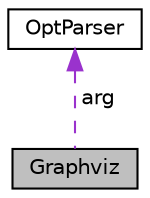 digraph "Graphviz"
{
  edge [fontname="Helvetica",fontsize="10",labelfontname="Helvetica",labelfontsize="10"];
  node [fontname="Helvetica",fontsize="10",shape=record];
  Node1 [label="Graphviz",height=0.2,width=0.4,color="black", fillcolor="grey75", style="filled", fontcolor="black"];
  Node2 -> Node1 [dir="back",color="darkorchid3",fontsize="10",style="dashed",label=" arg" ,fontname="Helvetica"];
  Node2 [label="OptParser",height=0.2,width=0.4,color="black", fillcolor="white", style="filled",URL="$class_opt_parser.html"];
}
